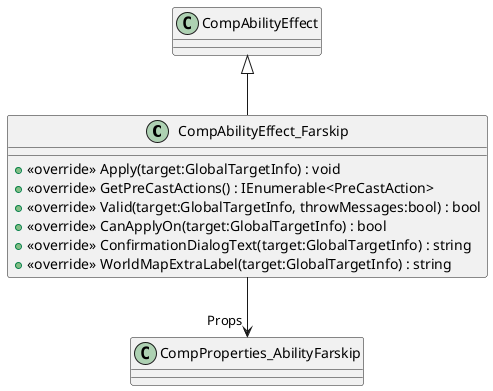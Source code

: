 @startuml
class CompAbilityEffect_Farskip {
    + <<override>> Apply(target:GlobalTargetInfo) : void
    + <<override>> GetPreCastActions() : IEnumerable<PreCastAction>
    + <<override>> Valid(target:GlobalTargetInfo, throwMessages:bool) : bool
    + <<override>> CanApplyOn(target:GlobalTargetInfo) : bool
    + <<override>> ConfirmationDialogText(target:GlobalTargetInfo) : string
    + <<override>> WorldMapExtraLabel(target:GlobalTargetInfo) : string
}
CompAbilityEffect <|-- CompAbilityEffect_Farskip
CompAbilityEffect_Farskip --> "Props" CompProperties_AbilityFarskip
@enduml
